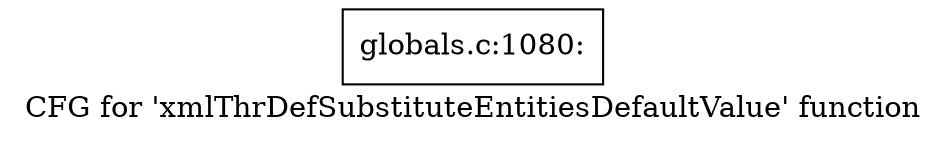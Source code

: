 digraph "CFG for 'xmlThrDefSubstituteEntitiesDefaultValue' function" {
	label="CFG for 'xmlThrDefSubstituteEntitiesDefaultValue' function";

	Node0x5624fdb5e6b0 [shape=record,label="{globals.c:1080:}"];
}
